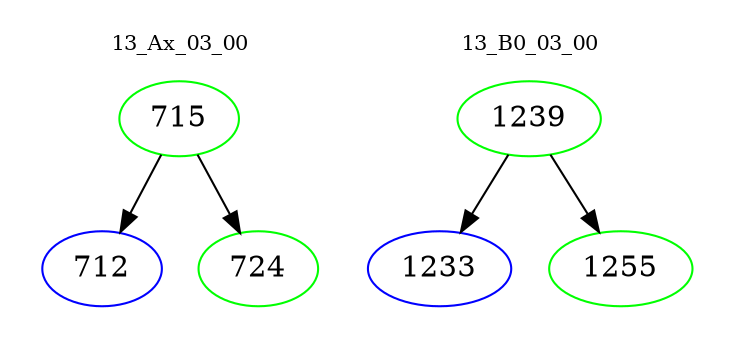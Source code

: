 digraph{
subgraph cluster_0 {
color = white
label = "13_Ax_03_00";
fontsize=10;
T0_715 [label="715", color="green"]
T0_715 -> T0_712 [color="black"]
T0_712 [label="712", color="blue"]
T0_715 -> T0_724 [color="black"]
T0_724 [label="724", color="green"]
}
subgraph cluster_1 {
color = white
label = "13_B0_03_00";
fontsize=10;
T1_1239 [label="1239", color="green"]
T1_1239 -> T1_1233 [color="black"]
T1_1233 [label="1233", color="blue"]
T1_1239 -> T1_1255 [color="black"]
T1_1255 [label="1255", color="green"]
}
}
